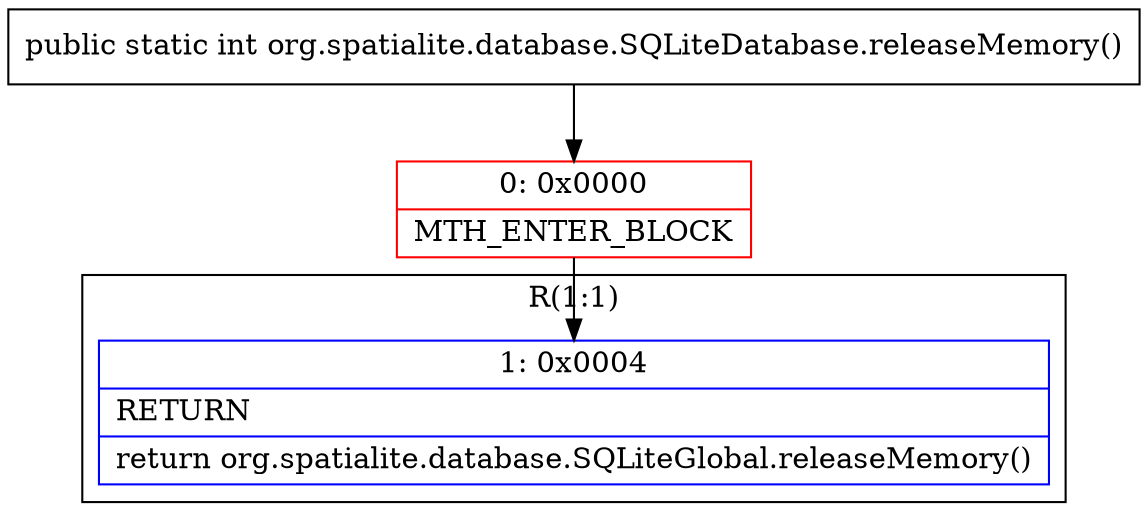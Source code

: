 digraph "CFG fororg.spatialite.database.SQLiteDatabase.releaseMemory()I" {
subgraph cluster_Region_179162845 {
label = "R(1:1)";
node [shape=record,color=blue];
Node_1 [shape=record,label="{1\:\ 0x0004|RETURN\l|return org.spatialite.database.SQLiteGlobal.releaseMemory()\l}"];
}
Node_0 [shape=record,color=red,label="{0\:\ 0x0000|MTH_ENTER_BLOCK\l}"];
MethodNode[shape=record,label="{public static int org.spatialite.database.SQLiteDatabase.releaseMemory() }"];
MethodNode -> Node_0;
Node_0 -> Node_1;
}

